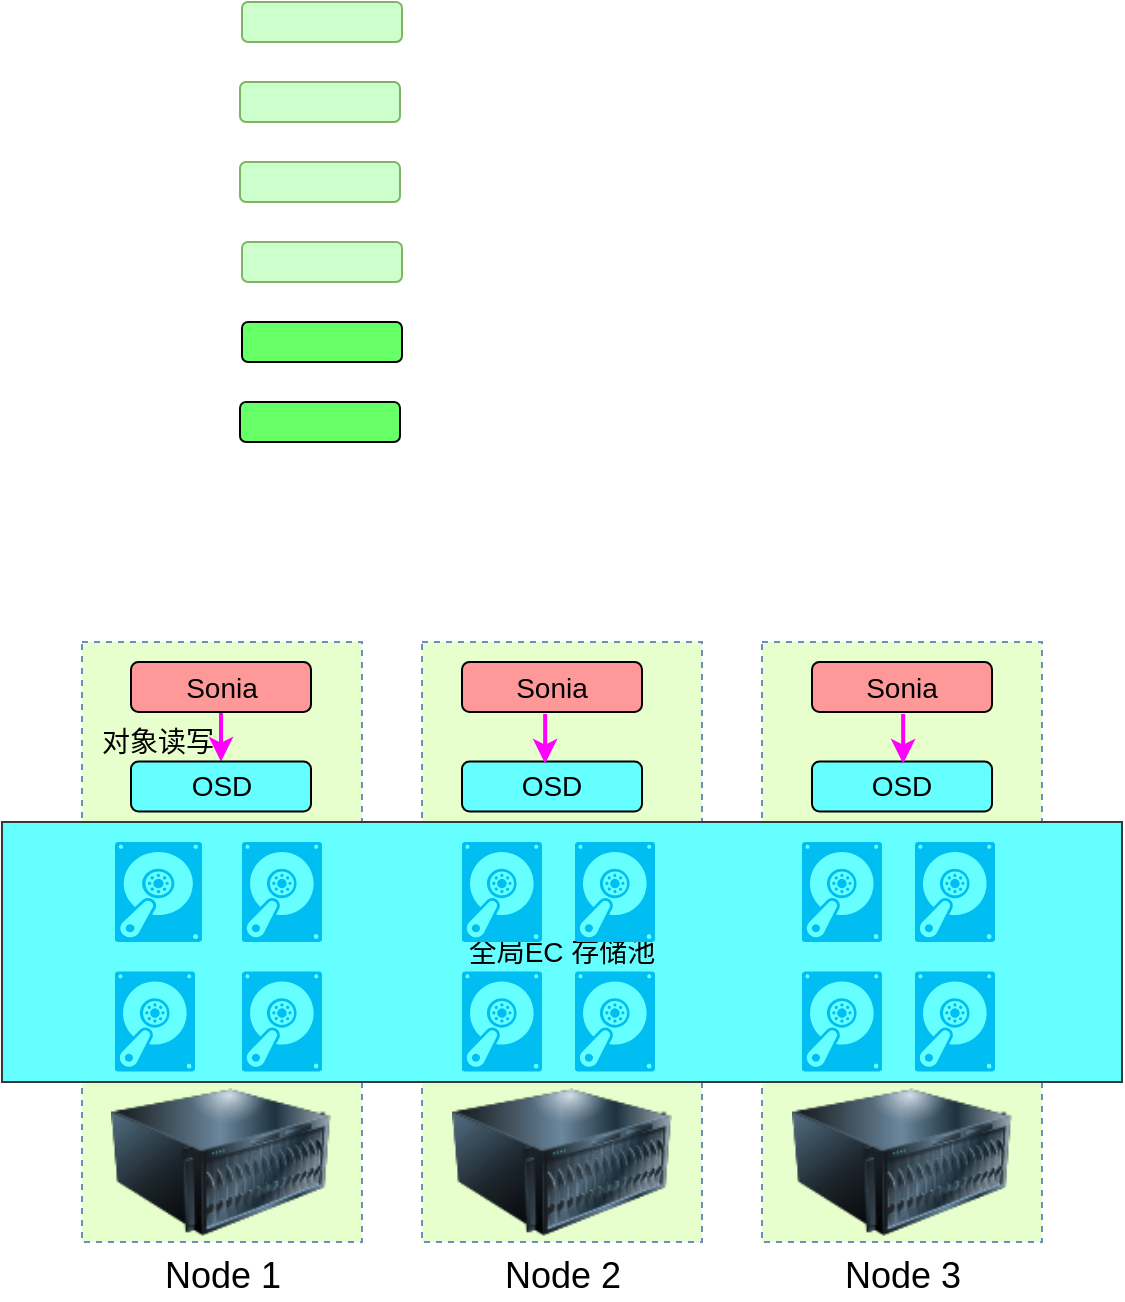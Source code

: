 <mxfile version="16.6.1" type="github">
  <diagram name="Page-1" id="12e1b939-464a-85fe-373e-61e167be1490">
    <mxGraphModel dx="965" dy="-588" grid="1" gridSize="10" guides="1" tooltips="1" connect="1" arrows="1" fold="1" page="1" pageScale="1.5" pageWidth="1169" pageHeight="826" background="none" math="0" shadow="0">
      <root>
        <mxCell id="0" />
        <mxCell id="1" parent="0" />
        <mxCell id="1dnlVXwKeEKdhnSRgyNn-1" value="" style="rounded=1;whiteSpace=wrap;html=1;fillColor=#CCFFCC;strokeColor=#82b366;" vertex="1" parent="1">
          <mxGeometry x="480" y="1440" width="80" height="20" as="geometry" />
        </mxCell>
        <mxCell id="1dnlVXwKeEKdhnSRgyNn-7" value="" style="rounded=1;whiteSpace=wrap;html=1;fillColor=#CCFFCC;strokeColor=#82b366;" vertex="1" parent="1">
          <mxGeometry x="479" y="1480" width="80" height="20" as="geometry" />
        </mxCell>
        <mxCell id="1dnlVXwKeEKdhnSRgyNn-8" value="" style="rounded=1;whiteSpace=wrap;html=1;fillColor=#CCFFCC;strokeColor=#82b366;" vertex="1" parent="1">
          <mxGeometry x="480" y="1560" width="80" height="20" as="geometry" />
        </mxCell>
        <mxCell id="1dnlVXwKeEKdhnSRgyNn-9" value="" style="rounded=1;whiteSpace=wrap;html=1;fillColor=#CCFFCC;strokeColor=#82b366;" vertex="1" parent="1">
          <mxGeometry x="479" y="1520" width="80" height="20" as="geometry" />
        </mxCell>
        <mxCell id="1dnlVXwKeEKdhnSRgyNn-16" value="" style="rounded=1;whiteSpace=wrap;html=1;fillColor=#66FF66;" vertex="1" parent="1">
          <mxGeometry x="480" y="1600" width="80" height="20" as="geometry" />
        </mxCell>
        <mxCell id="1dnlVXwKeEKdhnSRgyNn-17" value="" style="rounded=1;whiteSpace=wrap;html=1;fillColor=#66FF66;" vertex="1" parent="1">
          <mxGeometry x="479" y="1640" width="80" height="20" as="geometry" />
        </mxCell>
        <mxCell id="1dnlVXwKeEKdhnSRgyNn-18" value="" style="rounded=0;whiteSpace=wrap;html=1;dashed=1;fillColor=#E6FFCC;strokeColor=#6c8ebf;" vertex="1" parent="1">
          <mxGeometry x="740" y="1760" width="140" height="300" as="geometry" />
        </mxCell>
        <mxCell id="1dnlVXwKeEKdhnSRgyNn-19" value="" style="rounded=0;whiteSpace=wrap;html=1;dashed=1;fillColor=#E6FFCC;strokeColor=#6c8ebf;" vertex="1" parent="1">
          <mxGeometry x="570" y="1760" width="140" height="300" as="geometry" />
        </mxCell>
        <mxCell id="1dnlVXwKeEKdhnSRgyNn-20" value="" style="rounded=0;whiteSpace=wrap;html=1;dashed=1;fillColor=#E6FFCC;strokeColor=#6c8ebf;" vertex="1" parent="1">
          <mxGeometry x="400" y="1760" width="140" height="300" as="geometry" />
        </mxCell>
        <mxCell id="1dnlVXwKeEKdhnSRgyNn-21" value="&lt;font style=&quot;font-size: 14px&quot;&gt;全局EC&amp;nbsp;存储池&lt;/font&gt;" style="rounded=0;whiteSpace=wrap;html=1;fillColor=#66FFFF;strokeColor=#36393d;" vertex="1" parent="1">
          <mxGeometry x="360" y="1850" width="560" height="130" as="geometry" />
        </mxCell>
        <mxCell id="1dnlVXwKeEKdhnSRgyNn-22" value="" style="verticalLabelPosition=bottom;html=1;verticalAlign=top;align=center;strokeColor=none;fillColor=#00BEF2;shape=mxgraph.azure.vhd;pointerEvents=1;" vertex="1" parent="1">
          <mxGeometry x="416.5" y="1860" width="43.5" height="50" as="geometry" />
        </mxCell>
        <mxCell id="1dnlVXwKeEKdhnSRgyNn-23" value="" style="verticalLabelPosition=bottom;html=1;verticalAlign=top;align=center;strokeColor=none;fillColor=#00BEF2;shape=mxgraph.azure.vhd;pointerEvents=1;" vertex="1" parent="1">
          <mxGeometry x="480" y="1860" width="40" height="50" as="geometry" />
        </mxCell>
        <mxCell id="1dnlVXwKeEKdhnSRgyNn-24" value="" style="verticalLabelPosition=bottom;html=1;verticalAlign=top;align=center;strokeColor=none;fillColor=#00BEF2;shape=mxgraph.azure.vhd;pointerEvents=1;" vertex="1" parent="1">
          <mxGeometry x="416.5" y="1924.75" width="40" height="50" as="geometry" />
        </mxCell>
        <mxCell id="1dnlVXwKeEKdhnSRgyNn-25" value="" style="verticalLabelPosition=bottom;html=1;verticalAlign=top;align=center;strokeColor=none;fillColor=#00BEF2;shape=mxgraph.azure.vhd;pointerEvents=1;" vertex="1" parent="1">
          <mxGeometry x="480" y="1924.75" width="40" height="50" as="geometry" />
        </mxCell>
        <mxCell id="1dnlVXwKeEKdhnSRgyNn-26" value="" style="verticalLabelPosition=bottom;html=1;verticalAlign=top;align=center;strokeColor=none;fillColor=#00BEF2;shape=mxgraph.azure.vhd;pointerEvents=1;" vertex="1" parent="1">
          <mxGeometry x="590" y="1860" width="40" height="50" as="geometry" />
        </mxCell>
        <mxCell id="1dnlVXwKeEKdhnSRgyNn-27" value="" style="verticalLabelPosition=bottom;html=1;verticalAlign=top;align=center;strokeColor=none;fillColor=#00BEF2;shape=mxgraph.azure.vhd;pointerEvents=1;" vertex="1" parent="1">
          <mxGeometry x="646.5" y="1860" width="40" height="50" as="geometry" />
        </mxCell>
        <mxCell id="1dnlVXwKeEKdhnSRgyNn-28" value="" style="verticalLabelPosition=bottom;html=1;verticalAlign=top;align=center;strokeColor=none;fillColor=#00BEF2;shape=mxgraph.azure.vhd;pointerEvents=1;" vertex="1" parent="1">
          <mxGeometry x="590" y="1924.75" width="40" height="50" as="geometry" />
        </mxCell>
        <mxCell id="1dnlVXwKeEKdhnSRgyNn-29" value="" style="verticalLabelPosition=bottom;html=1;verticalAlign=top;align=center;strokeColor=none;fillColor=#00BEF2;shape=mxgraph.azure.vhd;pointerEvents=1;" vertex="1" parent="1">
          <mxGeometry x="646.5" y="1924.75" width="40" height="50" as="geometry" />
        </mxCell>
        <mxCell id="1dnlVXwKeEKdhnSRgyNn-30" value="&lt;font style=&quot;font-size: 18px&quot;&gt;Node 1&lt;/font&gt;" style="image;html=1;image=img/lib/clip_art/computers/Server_128x128.png" vertex="1" parent="1">
          <mxGeometry x="414.5" y="1980" width="110" height="80" as="geometry" />
        </mxCell>
        <mxCell id="1dnlVXwKeEKdhnSRgyNn-31" value="&lt;font style=&quot;font-size: 18px&quot;&gt;Node 2&lt;/font&gt;" style="image;html=1;image=img/lib/clip_art/computers/Server_128x128.png" vertex="1" parent="1">
          <mxGeometry x="585" y="1980" width="110" height="80" as="geometry" />
        </mxCell>
        <mxCell id="1dnlVXwKeEKdhnSRgyNn-32" value="" style="verticalLabelPosition=bottom;html=1;verticalAlign=top;align=center;strokeColor=none;fillColor=#00BEF2;shape=mxgraph.azure.vhd;pointerEvents=1;" vertex="1" parent="1">
          <mxGeometry x="760" y="1860" width="40" height="50" as="geometry" />
        </mxCell>
        <mxCell id="1dnlVXwKeEKdhnSRgyNn-33" value="" style="verticalLabelPosition=bottom;html=1;verticalAlign=top;align=center;strokeColor=none;fillColor=#00BEF2;shape=mxgraph.azure.vhd;pointerEvents=1;" vertex="1" parent="1">
          <mxGeometry x="816.5" y="1860" width="40" height="50" as="geometry" />
        </mxCell>
        <mxCell id="1dnlVXwKeEKdhnSRgyNn-34" value="" style="verticalLabelPosition=bottom;html=1;verticalAlign=top;align=center;strokeColor=none;fillColor=#00BEF2;shape=mxgraph.azure.vhd;pointerEvents=1;" vertex="1" parent="1">
          <mxGeometry x="760" y="1924.75" width="40" height="50" as="geometry" />
        </mxCell>
        <mxCell id="1dnlVXwKeEKdhnSRgyNn-35" value="" style="verticalLabelPosition=bottom;html=1;verticalAlign=top;align=center;strokeColor=none;fillColor=#00BEF2;shape=mxgraph.azure.vhd;pointerEvents=1;" vertex="1" parent="1">
          <mxGeometry x="816.5" y="1924.75" width="40" height="50" as="geometry" />
        </mxCell>
        <mxCell id="1dnlVXwKeEKdhnSRgyNn-36" value="&lt;font style=&quot;font-size: 18px&quot;&gt;Node 3&lt;/font&gt;" style="image;html=1;image=img/lib/clip_art/computers/Server_128x128.png" vertex="1" parent="1">
          <mxGeometry x="755" y="1980" width="110" height="80" as="geometry" />
        </mxCell>
        <mxCell id="1dnlVXwKeEKdhnSRgyNn-37" style="edgeStyle=orthogonalEdgeStyle;rounded=0;orthogonalLoop=1;jettySize=auto;html=1;exitX=0.5;exitY=1;exitDx=0;exitDy=0;fontSize=14;strokeColor=#FF00FF;strokeWidth=2;" edge="1" parent="1" source="1dnlVXwKeEKdhnSRgyNn-38" target="1dnlVXwKeEKdhnSRgyNn-39">
          <mxGeometry relative="1" as="geometry" />
        </mxCell>
        <mxCell id="1dnlVXwKeEKdhnSRgyNn-38" value="&lt;font style=&quot;font-size: 14px&quot;&gt;Sonia&lt;/font&gt;" style="rounded=1;whiteSpace=wrap;html=1;fillColor=#FF9999;" vertex="1" parent="1">
          <mxGeometry x="424.5" y="1770" width="90" height="25" as="geometry" />
        </mxCell>
        <mxCell id="1dnlVXwKeEKdhnSRgyNn-39" value="OSD" style="rounded=1;whiteSpace=wrap;html=1;fillColor=#66FFFF;fontSize=14;" vertex="1" parent="1">
          <mxGeometry x="424.5" y="1819.75" width="90" height="25" as="geometry" />
        </mxCell>
        <mxCell id="1dnlVXwKeEKdhnSRgyNn-40" value="对象读写" style="text;html=1;strokeColor=none;fillColor=none;align=center;verticalAlign=middle;whiteSpace=wrap;rounded=0;fontSize=14;" vertex="1" parent="1">
          <mxGeometry x="408.25" y="1795" width="60" height="30" as="geometry" />
        </mxCell>
        <mxCell id="1dnlVXwKeEKdhnSRgyNn-44" value="&lt;font style=&quot;font-size: 14px&quot;&gt;Sonia&lt;/font&gt;" style="rounded=1;whiteSpace=wrap;html=1;fillColor=#FF9999;" vertex="1" parent="1">
          <mxGeometry x="590" y="1770" width="90" height="25" as="geometry" />
        </mxCell>
        <mxCell id="1dnlVXwKeEKdhnSRgyNn-45" value="OSD" style="rounded=1;whiteSpace=wrap;html=1;fillColor=#66FFFF;fontSize=14;" vertex="1" parent="1">
          <mxGeometry x="590" y="1819.75" width="90" height="25" as="geometry" />
        </mxCell>
        <mxCell id="1dnlVXwKeEKdhnSRgyNn-46" value="&lt;font style=&quot;font-size: 14px&quot;&gt;Sonia&lt;/font&gt;" style="rounded=1;whiteSpace=wrap;html=1;fillColor=#FF9999;" vertex="1" parent="1">
          <mxGeometry x="765" y="1770" width="90" height="25" as="geometry" />
        </mxCell>
        <mxCell id="1dnlVXwKeEKdhnSRgyNn-47" value="OSD" style="rounded=1;whiteSpace=wrap;html=1;fillColor=#66FFFF;fontSize=14;" vertex="1" parent="1">
          <mxGeometry x="765" y="1819.75" width="90" height="25" as="geometry" />
        </mxCell>
        <mxCell id="1dnlVXwKeEKdhnSRgyNn-48" style="edgeStyle=orthogonalEdgeStyle;rounded=0;orthogonalLoop=1;jettySize=auto;html=1;exitX=0.5;exitY=1;exitDx=0;exitDy=0;fontSize=14;strokeColor=#FF00FF;strokeWidth=2;" edge="1" parent="1">
          <mxGeometry relative="1" as="geometry">
            <mxPoint x="631.571" y="1796" as="sourcePoint" />
            <mxPoint x="631.571" y="1820.75" as="targetPoint" />
          </mxGeometry>
        </mxCell>
        <mxCell id="1dnlVXwKeEKdhnSRgyNn-49" style="edgeStyle=orthogonalEdgeStyle;rounded=0;orthogonalLoop=1;jettySize=auto;html=1;exitX=0.5;exitY=1;exitDx=0;exitDy=0;fontSize=14;strokeColor=#FF00FF;strokeWidth=2;" edge="1" parent="1">
          <mxGeometry relative="1" as="geometry">
            <mxPoint x="810.571" y="1796" as="sourcePoint" />
            <mxPoint x="810.571" y="1820.75" as="targetPoint" />
          </mxGeometry>
        </mxCell>
      </root>
    </mxGraphModel>
  </diagram>
</mxfile>
